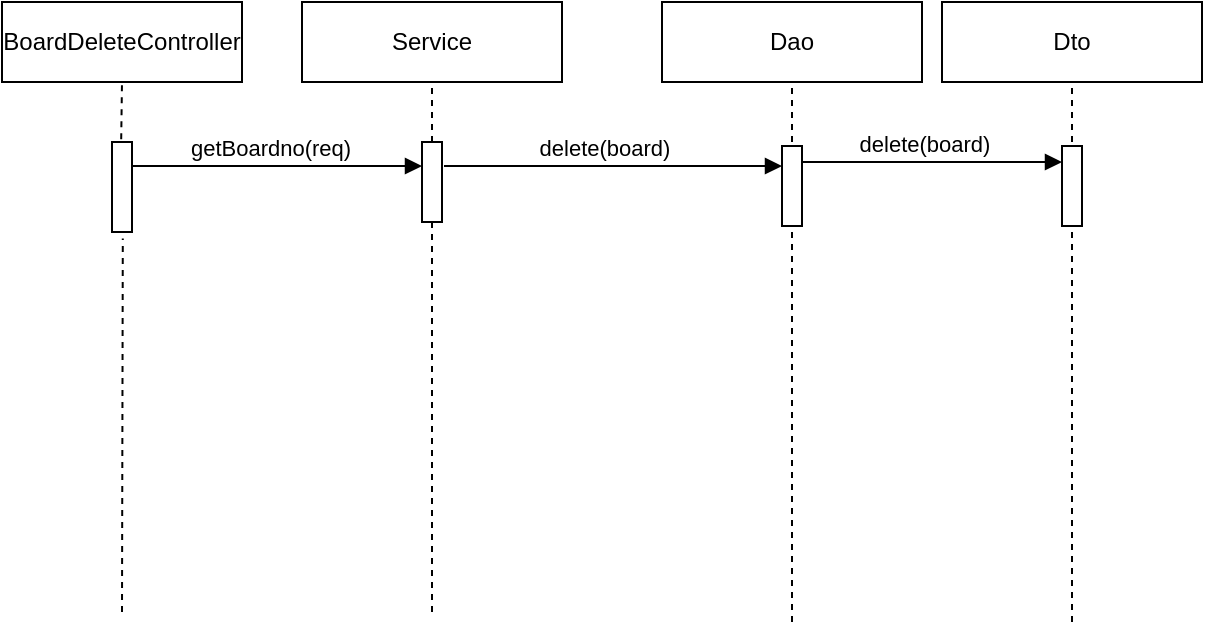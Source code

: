 <mxfile version="13.2.6" type="github">
  <diagram name="Page-1" id="13e1069c-82ec-6db2-03f1-153e76fe0fe0">
    <mxGraphModel dx="1454" dy="585" grid="1" gridSize="10" guides="1" tooltips="1" connect="1" arrows="1" fold="1" page="1" pageScale="1" pageWidth="1100" pageHeight="850" background="#ffffff" math="0" shadow="0">
      <root>
        <mxCell id="0" />
        <mxCell id="1" parent="0" />
        <mxCell id="kgX18TGKbtOsNnbbLTPr-4" value="BoardDeleteController" style="rounded=0;whiteSpace=wrap;html=1;" vertex="1" parent="1">
          <mxGeometry x="60" y="115" width="120" height="40" as="geometry" />
        </mxCell>
        <mxCell id="kgX18TGKbtOsNnbbLTPr-5" value="Service" style="rounded=0;whiteSpace=wrap;html=1;" vertex="1" parent="1">
          <mxGeometry x="210" y="115" width="130" height="40" as="geometry" />
        </mxCell>
        <mxCell id="kgX18TGKbtOsNnbbLTPr-6" value="Dao" style="rounded=0;whiteSpace=wrap;html=1;" vertex="1" parent="1">
          <mxGeometry x="390" y="115" width="130" height="40" as="geometry" />
        </mxCell>
        <mxCell id="kgX18TGKbtOsNnbbLTPr-8" value="" style="endArrow=none;dashed=1;html=1;entryX=0.5;entryY=1;entryDx=0;entryDy=0;" edge="1" parent="1" target="kgX18TGKbtOsNnbbLTPr-5">
          <mxGeometry width="50" height="50" relative="1" as="geometry">
            <mxPoint x="275" y="185" as="sourcePoint" />
            <mxPoint x="270" y="345" as="targetPoint" />
          </mxGeometry>
        </mxCell>
        <mxCell id="kgX18TGKbtOsNnbbLTPr-9" value="" style="endArrow=none;dashed=1;html=1;entryX=0.5;entryY=1;entryDx=0;entryDy=0;" edge="1" parent="1" target="kgX18TGKbtOsNnbbLTPr-6">
          <mxGeometry width="50" height="50" relative="1" as="geometry">
            <mxPoint x="455" y="425" as="sourcePoint" />
            <mxPoint x="225" y="165" as="targetPoint" />
          </mxGeometry>
        </mxCell>
        <mxCell id="kgX18TGKbtOsNnbbLTPr-10" value="" style="endArrow=none;dashed=1;html=1;entryX=0.5;entryY=1;entryDx=0;entryDy=0;" edge="1" parent="1">
          <mxGeometry width="50" height="50" relative="1" as="geometry">
            <mxPoint x="275" y="420" as="sourcePoint" />
            <mxPoint x="275" y="225" as="targetPoint" />
          </mxGeometry>
        </mxCell>
        <mxCell id="kgX18TGKbtOsNnbbLTPr-11" value="" style="html=1;points=[];perimeter=orthogonalPerimeter;" vertex="1" parent="1">
          <mxGeometry x="270" y="185" width="10" height="40" as="geometry" />
        </mxCell>
        <mxCell id="kgX18TGKbtOsNnbbLTPr-12" value="" style="html=1;points=[];perimeter=orthogonalPerimeter;" vertex="1" parent="1">
          <mxGeometry x="115" y="185" width="10" height="45" as="geometry" />
        </mxCell>
        <mxCell id="kgX18TGKbtOsNnbbLTPr-13" value="" style="html=1;points=[];perimeter=orthogonalPerimeter;" vertex="1" parent="1">
          <mxGeometry x="450" y="187" width="10" height="40" as="geometry" />
        </mxCell>
        <mxCell id="kgX18TGKbtOsNnbbLTPr-14" value="getBoardno(req)" style="html=1;verticalAlign=bottom;endArrow=block;" edge="1" parent="1">
          <mxGeometry x="-0.058" width="80" relative="1" as="geometry">
            <mxPoint x="125" y="197" as="sourcePoint" />
            <mxPoint x="270" y="197" as="targetPoint" />
            <mxPoint as="offset" />
          </mxGeometry>
        </mxCell>
        <mxCell id="kgX18TGKbtOsNnbbLTPr-15" value="delete(board)" style="html=1;verticalAlign=bottom;endArrow=block;" edge="1" parent="1">
          <mxGeometry x="-0.058" width="80" relative="1" as="geometry">
            <mxPoint x="281" y="197.0" as="sourcePoint" />
            <mxPoint x="450" y="197" as="targetPoint" />
            <mxPoint as="offset" />
          </mxGeometry>
        </mxCell>
        <mxCell id="kgX18TGKbtOsNnbbLTPr-18" value="Dto" style="rounded=0;whiteSpace=wrap;html=1;" vertex="1" parent="1">
          <mxGeometry x="530" y="115" width="130" height="40" as="geometry" />
        </mxCell>
        <mxCell id="kgX18TGKbtOsNnbbLTPr-19" value="" style="endArrow=none;dashed=1;html=1;entryX=0.5;entryY=1;entryDx=0;entryDy=0;" edge="1" parent="1" target="kgX18TGKbtOsNnbbLTPr-18">
          <mxGeometry width="50" height="50" relative="1" as="geometry">
            <mxPoint x="595" y="425" as="sourcePoint" />
            <mxPoint x="365" y="165" as="targetPoint" />
          </mxGeometry>
        </mxCell>
        <mxCell id="kgX18TGKbtOsNnbbLTPr-20" value="" style="html=1;points=[];perimeter=orthogonalPerimeter;" vertex="1" parent="1">
          <mxGeometry x="590" y="187" width="10" height="40" as="geometry" />
        </mxCell>
        <mxCell id="kgX18TGKbtOsNnbbLTPr-23" value="delete(board)" style="html=1;verticalAlign=bottom;endArrow=block;" edge="1" parent="1">
          <mxGeometry x="-0.058" width="80" relative="1" as="geometry">
            <mxPoint x="460" y="195.0" as="sourcePoint" />
            <mxPoint x="590" y="195" as="targetPoint" />
            <mxPoint as="offset" />
          </mxGeometry>
        </mxCell>
        <mxCell id="kgX18TGKbtOsNnbbLTPr-31" value="" style="endArrow=none;dashed=1;html=1;entryX=0.54;entryY=1.071;entryDx=0;entryDy=0;entryPerimeter=0;" edge="1" parent="1" target="kgX18TGKbtOsNnbbLTPr-12">
          <mxGeometry width="50" height="50" relative="1" as="geometry">
            <mxPoint x="120" y="420" as="sourcePoint" />
            <mxPoint x="285" y="235" as="targetPoint" />
          </mxGeometry>
        </mxCell>
        <mxCell id="kgX18TGKbtOsNnbbLTPr-32" value="" style="endArrow=none;dashed=1;html=1;entryX=0.5;entryY=1;entryDx=0;entryDy=0;exitX=0.46;exitY=-0.031;exitDx=0;exitDy=0;exitPerimeter=0;" edge="1" parent="1" source="kgX18TGKbtOsNnbbLTPr-12" target="kgX18TGKbtOsNnbbLTPr-4">
          <mxGeometry width="50" height="50" relative="1" as="geometry">
            <mxPoint x="295" y="265" as="sourcePoint" />
            <mxPoint x="295" y="245" as="targetPoint" />
          </mxGeometry>
        </mxCell>
      </root>
    </mxGraphModel>
  </diagram>
</mxfile>
